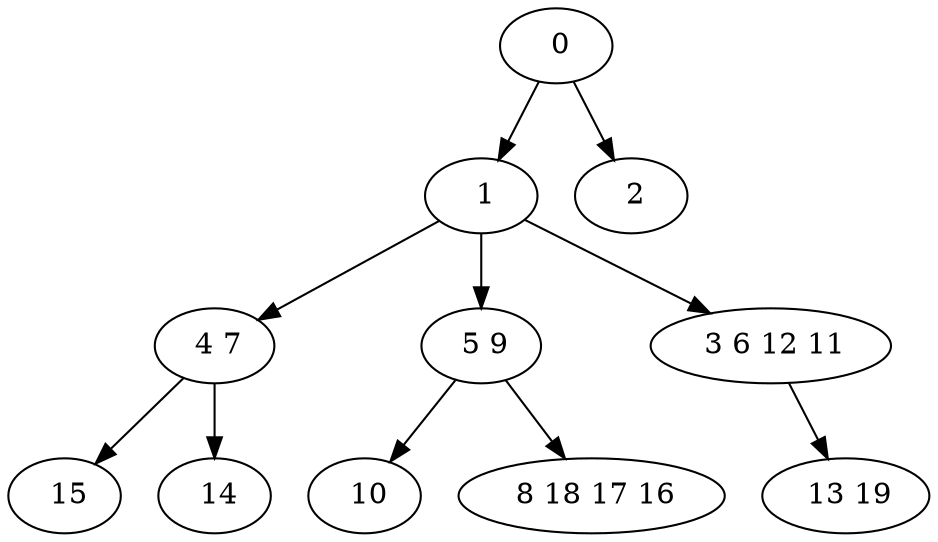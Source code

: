 digraph mytree {
" 0" -> " 1";
" 0" -> " 2";
" 1" -> " 4 7";
" 1" -> " 5 9";
" 1" -> " 3 6 12 11";
" 4 7" -> " 15";
" 4 7" -> " 14";
" 2";
" 5 9" -> " 10";
" 5 9" -> " 8 18 17 16";
" 10";
" 8 18 17 16";
" 15";
" 14";
" 3 6 12 11" -> " 13 19";
" 13 19";
}
